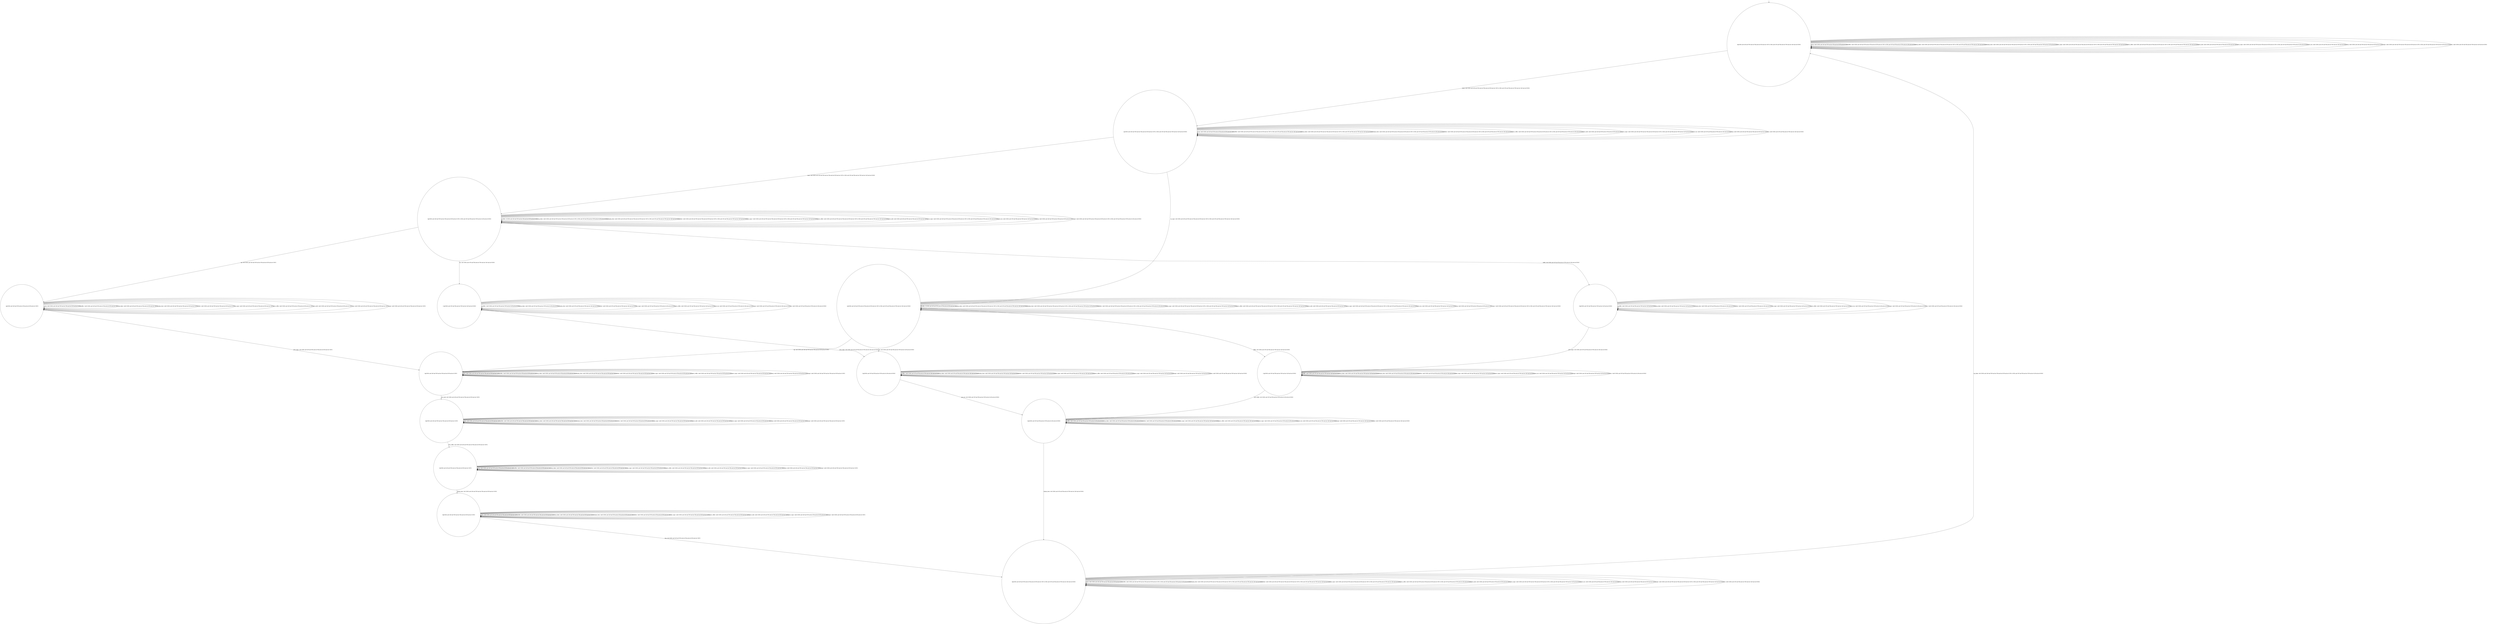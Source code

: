 digraph g {
	edge [lblstyle="above, sloped"];
	s0 [shape="circle" label="0@[((DOL and CAP and TON and not TEA and not EUR and not COF) or (DOL and COF and TEA and not TON and not CAP and not EUR))]"];
	s1 [shape="circle" label="1@[((DOL and CAP and TON and not TEA and not EUR and not COF) or (DOL and COF and TEA and not TON and not CAP and not EUR))]"];
	s2 [shape="circle" label="2@[((DOL and CAP and TON and not TEA and not EUR and not COF) or (DOL and COF and TEA and not TON and not CAP and not EUR))]"];
	s3 [shape="circle" label="3@[((DOL and CAP and TON and not TEA and not EUR and not COF) or (DOL and COF and TEA and not TON and not CAP and not EUR))]"];
	s4 [shape="circle" label="4@[((DOL and CAP and TON and not TEA and not EUR and not COF))]"];
	s5 [shape="circle" label="5@[((DOL and CAP and TON and not TEA and not EUR and not COF))]"];
	s6 [shape="circle" label="6@[((DOL and CAP and TON and not TEA and not EUR and not COF))]"];
	s7 [shape="circle" label="7@[((DOL and CAP and TON and not TEA and not EUR and not COF))]"];
	s8 [shape="circle" label="8@[((DOL and CAP and TON and not TEA and not EUR and not COF))]"];
	s9 [shape="circle" label="9@[((DOL and CAP and TON and not TEA and not EUR and not COF) or (DOL and COF and TEA and not TON and not CAP and not EUR))]"];
	s10 [shape="circle" label="10@[((DOL and COF and TEA and not TON and not CAP and not EUR))]"];
	s11 [shape="circle" label="11@[((DOL and COF and TEA and not TON and not CAP and not EUR))]"];
	s12 [shape="circle" label="12@[((DOL and COF and TEA and not TON and not CAP and not EUR))]"];
	s13 [shape="circle" label="13@[((DOL and COF and TEA and not TON and not CAP and not EUR))]"];
	s14 [shape="circle" label="14@[((DOL and COF and TEA and not TON and not CAP and not EUR))]"];
	s0 -> s0 [label="cap / nok() [((DOL and CAP and TON and not TEA and not EUR and not COF))]"];
	s0 -> s0 [label="coffee / nok() [((DOL and CAP and TON and not TEA and not EUR and not COF) or (DOL and COF and TEA and not TON and not CAP and not EUR))]"];
	s0 -> s0 [label="cup_taken / nok() [((DOL and CAP and TON and not TEA and not EUR and not COF) or (DOL and COF and TEA and not TON and not CAP and not EUR))]"];
	s0 -> s0 [label="display_done / nok() [((DOL and CAP and TON and not TEA and not EUR and not COF) or (DOL and COF and TEA and not TON and not CAP and not EUR))]"];
	s0 -> s1 [label="dollar / ok() [((DOL and CAP and TON and not TEA and not EUR and not COF) or (DOL and COF and TEA and not TON and not CAP and not EUR))]"];
	s0 -> s0 [label="no_sugar / nok() [((DOL and CAP and TON and not TEA and not EUR and not COF) or (DOL and COF and TEA and not TON and not CAP and not EUR))]"];
	s0 -> s0 [label="pour_coffee / nok() [((DOL and CAP and TON and not TEA and not EUR and not COF) or (DOL and COF and TEA and not TON and not CAP and not EUR))]"];
	s0 -> s0 [label="pour_milk / nok() [((DOL and CAP and TON and not TEA and not EUR and not COF))]"];
	s0 -> s0 [label="pour_sugar / nok() [((DOL and CAP and TON and not TEA and not EUR and not COF) or (DOL and COF and TEA and not TON and not CAP and not EUR))]"];
	s0 -> s0 [label="pour_tea / nok() [((DOL and COF and TEA and not TON and not CAP and not EUR))]"];
	s0 -> s0 [label="ring / nok() [((DOL and CAP and TON and not TEA and not EUR and not COF))]"];
	s0 -> s0 [label="sugar / nok() [((DOL and CAP and TON and not TEA and not EUR and not COF) or (DOL and COF and TEA and not TON and not CAP and not EUR))]"];
	s0 -> s0 [label="tea / nok() [((DOL and COF and TEA and not TON and not CAP and not EUR))]"];
	s1 -> s1 [label="cap / nok() [((DOL and CAP and TON and not TEA and not EUR and not COF))]"];
	s1 -> s1 [label="coffee / nok() [((DOL and CAP and TON and not TEA and not EUR and not COF) or (DOL and COF and TEA and not TON and not CAP and not EUR))]"];
	s1 -> s1 [label="cup_taken / nok() [((DOL and CAP and TON and not TEA and not EUR and not COF) or (DOL and COF and TEA and not TON and not CAP and not EUR))]"];
	s1 -> s1 [label="display_done / nok() [((DOL and CAP and TON and not TEA and not EUR and not COF) or (DOL and COF and TEA and not TON and not CAP and not EUR))]"];
	s1 -> s1 [label="dollar / nok() [((DOL and CAP and TON and not TEA and not EUR and not COF) or (DOL and COF and TEA and not TON and not CAP and not EUR))]"];
	s1 -> s2 [label="no_sugar / ok() [((DOL and CAP and TON and not TEA and not EUR and not COF) or (DOL and COF and TEA and not TON and not CAP and not EUR))]"];
	s1 -> s1 [label="pour_coffee / nok() [((DOL and CAP and TON and not TEA and not EUR and not COF) or (DOL and COF and TEA and not TON and not CAP and not EUR))]"];
	s1 -> s1 [label="pour_milk / nok() [((DOL and CAP and TON and not TEA and not EUR and not COF))]"];
	s1 -> s1 [label="pour_sugar / nok() [((DOL and CAP and TON and not TEA and not EUR and not COF) or (DOL and COF and TEA and not TON and not CAP and not EUR))]"];
	s1 -> s1 [label="pour_tea / nok() [((DOL and COF and TEA and not TON and not CAP and not EUR))]"];
	s1 -> s1 [label="ring / nok() [((DOL and CAP and TON and not TEA and not EUR and not COF))]"];
	s1 -> s3 [label="sugar / ok() [((DOL and CAP and TON and not TEA and not EUR and not COF) or (DOL and COF and TEA and not TON and not CAP and not EUR))]"];
	s1 -> s1 [label="tea / nok() [((DOL and COF and TEA and not TON and not CAP and not EUR))]"];
	s2 -> s5 [label="cap / ok() [((DOL and CAP and TON and not TEA and not EUR and not COF))]"];
	s2 -> s12 [label="coffee / ok() [((DOL and COF and TEA and not TON and not CAP and not EUR))]"];
	s2 -> s2 [label="coffee / Ω [((DOL and CAP and TON and not TEA and not EUR and not COF))]"];
	s2 -> s2 [label="cup_taken / nok() [((DOL and CAP and TON and not TEA and not EUR and not COF) or (DOL and COF and TEA and not TON and not CAP and not EUR))]"];
	s2 -> s2 [label="display_done / nok() [((DOL and CAP and TON and not TEA and not EUR and not COF) or (DOL and COF and TEA and not TON and not CAP and not EUR))]"];
	s2 -> s2 [label="dollar / nok() [((DOL and CAP and TON and not TEA and not EUR and not COF) or (DOL and COF and TEA and not TON and not CAP and not EUR))]"];
	s2 -> s2 [label="no_sugar / nok() [((DOL and CAP and TON and not TEA and not EUR and not COF) or (DOL and COF and TEA and not TON and not CAP and not EUR))]"];
	s2 -> s2 [label="pour_coffee / nok() [((DOL and CAP and TON and not TEA and not EUR and not COF) or (DOL and COF and TEA and not TON and not CAP and not EUR))]"];
	s2 -> s2 [label="pour_milk / nok() [((DOL and CAP and TON and not TEA and not EUR and not COF))]"];
	s2 -> s2 [label="pour_sugar / nok() [((DOL and CAP and TON and not TEA and not EUR and not COF) or (DOL and COF and TEA and not TON and not CAP and not EUR))]"];
	s2 -> s2 [label="pour_tea / nok() [((DOL and COF and TEA and not TON and not CAP and not EUR))]"];
	s2 -> s2 [label="ring / nok() [((DOL and CAP and TON and not TEA and not EUR and not COF))]"];
	s2 -> s2 [label="sugar / void() [((DOL and CAP and TON and not TEA and not EUR and not COF) or (DOL and COF and TEA and not TON and not CAP and not EUR))]"];
	s2 -> s13 [label="tea / ok() [((DOL and COF and TEA and not TON and not CAP and not EUR))]"];
	s3 -> s4 [label="cap / ok() [((DOL and CAP and TON and not TEA and not EUR and not COF))]"];
	s3 -> s3 [label="coffee / Ω [((DOL and CAP and TON and not TEA and not EUR and not COF))]"];
	s3 -> s10 [label="coffee / ok() [((DOL and COF and TEA and not TON and not CAP and not EUR))]"];
	s3 -> s3 [label="cup_taken / nok() [((DOL and CAP and TON and not TEA and not EUR and not COF) or (DOL and COF and TEA and not TON and not CAP and not EUR))]"];
	s3 -> s3 [label="display_done / nok() [((DOL and CAP and TON and not TEA and not EUR and not COF) or (DOL and COF and TEA and not TON and not CAP and not EUR))]"];
	s3 -> s3 [label="dollar / nok() [((DOL and CAP and TON and not TEA and not EUR and not COF) or (DOL and COF and TEA and not TON and not CAP and not EUR))]"];
	s3 -> s3 [label="no_sugar / void() [((DOL and CAP and TON and not TEA and not EUR and not COF) or (DOL and COF and TEA and not TON and not CAP and not EUR))]"];
	s3 -> s3 [label="pour_coffee / nok() [((DOL and CAP and TON and not TEA and not EUR and not COF) or (DOL and COF and TEA and not TON and not CAP and not EUR))]"];
	s3 -> s3 [label="pour_milk / nok() [((DOL and CAP and TON and not TEA and not EUR and not COF))]"];
	s3 -> s3 [label="pour_sugar / nok() [((DOL and CAP and TON and not TEA and not EUR and not COF) or (DOL and COF and TEA and not TON and not CAP and not EUR))]"];
	s3 -> s3 [label="pour_tea / nok() [((DOL and COF and TEA and not TON and not CAP and not EUR))]"];
	s3 -> s3 [label="ring / nok() [((DOL and CAP and TON and not TEA and not EUR and not COF))]"];
	s3 -> s3 [label="sugar / nok() [((DOL and CAP and TON and not TEA and not EUR and not COF) or (DOL and COF and TEA and not TON and not CAP and not EUR))]"];
	s3 -> s11 [label="tea / ok() [((DOL and COF and TEA and not TON and not CAP and not EUR))]"];
	s4 -> s4 [label="cap / nok() [((DOL and CAP and TON and not TEA and not EUR and not COF))]"];
	s4 -> s4 [label="coffee / void() [((DOL and CAP and TON and not TEA and not EUR and not COF))]"];
	s4 -> s4 [label="cup_taken / nok() [((DOL and CAP and TON and not TEA and not EUR and not COF))]"];
	s4 -> s4 [label="display_done / nok() [((DOL and CAP and TON and not TEA and not EUR and not COF))]"];
	s4 -> s4 [label="dollar / nok() [((DOL and CAP and TON and not TEA and not EUR and not COF))]"];
	s4 -> s4 [label="no_sugar / nok() [((DOL and CAP and TON and not TEA and not EUR and not COF))]"];
	s4 -> s4 [label="pour_coffee / nok() [((DOL and CAP and TON and not TEA and not EUR and not COF))]"];
	s4 -> s4 [label="pour_milk / nok() [((DOL and CAP and TON and not TEA and not EUR and not COF))]"];
	s4 -> s5 [label="pour_sugar / ok() [((DOL and CAP and TON and not TEA and not EUR and not COF))]"];
	s4 -> s4 [label="ring / nok() [((DOL and CAP and TON and not TEA and not EUR and not COF))]"];
	s4 -> s4 [label="sugar / nok() [((DOL and CAP and TON and not TEA and not EUR and not COF))]"];
	s5 -> s5 [label="cap / nok() [((DOL and CAP and TON and not TEA and not EUR and not COF))]"];
	s5 -> s5 [label="coffee / void() [((DOL and CAP and TON and not TEA and not EUR and not COF))]"];
	s5 -> s5 [label="cup_taken / nok() [((DOL and CAP and TON and not TEA and not EUR and not COF))]"];
	s5 -> s5 [label="display_done / nok() [((DOL and CAP and TON and not TEA and not EUR and not COF))]"];
	s5 -> s5 [label="dollar / nok() [((DOL and CAP and TON and not TEA and not EUR and not COF))]"];
	s5 -> s5 [label="no_sugar / nok() [((DOL and CAP and TON and not TEA and not EUR and not COF))]"];
	s5 -> s5 [label="pour_coffee / nok() [((DOL and CAP and TON and not TEA and not EUR and not COF))]"];
	s5 -> s6 [label="pour_milk / ok() [((DOL and CAP and TON and not TEA and not EUR and not COF))]"];
	s5 -> s5 [label="pour_sugar / nok() [((DOL and CAP and TON and not TEA and not EUR and not COF))]"];
	s5 -> s5 [label="ring / nok() [((DOL and CAP and TON and not TEA and not EUR and not COF))]"];
	s5 -> s5 [label="sugar / nok() [((DOL and CAP and TON and not TEA and not EUR and not COF))]"];
	s6 -> s6 [label="cap / nok() [((DOL and CAP and TON and not TEA and not EUR and not COF))]"];
	s6 -> s6 [label="coffee / nok() [((DOL and CAP and TON and not TEA and not EUR and not COF))]"];
	s6 -> s6 [label="cup_taken / nok() [((DOL and CAP and TON and not TEA and not EUR and not COF))]"];
	s6 -> s6 [label="display_done / nok() [((DOL and CAP and TON and not TEA and not EUR and not COF))]"];
	s6 -> s6 [label="dollar / nok() [((DOL and CAP and TON and not TEA and not EUR and not COF))]"];
	s6 -> s6 [label="no_sugar / nok() [((DOL and CAP and TON and not TEA and not EUR and not COF))]"];
	s6 -> s7 [label="pour_coffee / ok() [((DOL and CAP and TON and not TEA and not EUR and not COF))]"];
	s6 -> s6 [label="pour_milk / nok() [((DOL and CAP and TON and not TEA and not EUR and not COF))]"];
	s6 -> s6 [label="pour_sugar / nok() [((DOL and CAP and TON and not TEA and not EUR and not COF))]"];
	s6 -> s6 [label="ring / nok() [((DOL and CAP and TON and not TEA and not EUR and not COF))]"];
	s6 -> s6 [label="sugar / nok() [((DOL and CAP and TON and not TEA and not EUR and not COF))]"];
	s7 -> s7 [label="cap / nok() [((DOL and CAP and TON and not TEA and not EUR and not COF))]"];
	s7 -> s7 [label="coffee / nok() [((DOL and CAP and TON and not TEA and not EUR and not COF))]"];
	s7 -> s7 [label="cup_taken / nok() [((DOL and CAP and TON and not TEA and not EUR and not COF))]"];
	s7 -> s8 [label="display_done / ok() [((DOL and CAP and TON and not TEA and not EUR and not COF))]"];
	s7 -> s7 [label="dollar / nok() [((DOL and CAP and TON and not TEA and not EUR and not COF))]"];
	s7 -> s7 [label="no_sugar / nok() [((DOL and CAP and TON and not TEA and not EUR and not COF))]"];
	s7 -> s7 [label="pour_coffee / nok() [((DOL and CAP and TON and not TEA and not EUR and not COF))]"];
	s7 -> s7 [label="pour_milk / nok() [((DOL and CAP and TON and not TEA and not EUR and not COF))]"];
	s7 -> s7 [label="pour_sugar / nok() [((DOL and CAP and TON and not TEA and not EUR and not COF))]"];
	s7 -> s7 [label="ring / nok() [((DOL and CAP and TON and not TEA and not EUR and not COF))]"];
	s7 -> s7 [label="sugar / nok() [((DOL and CAP and TON and not TEA and not EUR and not COF))]"];
	s8 -> s8 [label="cap / nok() [((DOL and CAP and TON and not TEA and not EUR and not COF))]"];
	s8 -> s8 [label="coffee / nok() [((DOL and CAP and TON and not TEA and not EUR and not COF))]"];
	s8 -> s8 [label="cup_taken / nok() [((DOL and CAP and TON and not TEA and not EUR and not COF))]"];
	s8 -> s8 [label="display_done / nok() [((DOL and CAP and TON and not TEA and not EUR and not COF))]"];
	s8 -> s8 [label="dollar / nok() [((DOL and CAP and TON and not TEA and not EUR and not COF))]"];
	s8 -> s8 [label="no_sugar / nok() [((DOL and CAP and TON and not TEA and not EUR and not COF))]"];
	s8 -> s8 [label="pour_coffee / nok() [((DOL and CAP and TON and not TEA and not EUR and not COF))]"];
	s8 -> s8 [label="pour_milk / nok() [((DOL and CAP and TON and not TEA and not EUR and not COF))]"];
	s8 -> s8 [label="pour_sugar / nok() [((DOL and CAP and TON and not TEA and not EUR and not COF))]"];
	s8 -> s9 [label="ring / ok() [((DOL and CAP and TON and not TEA and not EUR and not COF))]"];
	s8 -> s8 [label="sugar / nok() [((DOL and CAP and TON and not TEA and not EUR and not COF))]"];
	s9 -> s9 [label="cap / nok() [((DOL and CAP and TON and not TEA and not EUR and not COF))]"];
	s9 -> s9 [label="coffee / nok() [((DOL and CAP and TON and not TEA and not EUR and not COF) or (DOL and COF and TEA and not TON and not CAP and not EUR))]"];
	s9 -> s0 [label="cup_taken / ok() [((DOL and CAP and TON and not TEA and not EUR and not COF) or (DOL and COF and TEA and not TON and not CAP and not EUR))]"];
	s9 -> s9 [label="display_done / nok() [((DOL and CAP and TON and not TEA and not EUR and not COF) or (DOL and COF and TEA and not TON and not CAP and not EUR))]"];
	s9 -> s9 [label="dollar / nok() [((DOL and CAP and TON and not TEA and not EUR and not COF) or (DOL and COF and TEA and not TON and not CAP and not EUR))]"];
	s9 -> s9 [label="no_sugar / nok() [((DOL and CAP and TON and not TEA and not EUR and not COF) or (DOL and COF and TEA and not TON and not CAP and not EUR))]"];
	s9 -> s9 [label="pour_coffee / nok() [((DOL and CAP and TON and not TEA and not EUR and not COF) or (DOL and COF and TEA and not TON and not CAP and not EUR))]"];
	s9 -> s9 [label="pour_milk / nok() [((DOL and CAP and TON and not TEA and not EUR and not COF))]"];
	s9 -> s9 [label="pour_sugar / nok() [((DOL and CAP and TON and not TEA and not EUR and not COF) or (DOL and COF and TEA and not TON and not CAP and not EUR))]"];
	s9 -> s9 [label="pour_tea / nok() [((DOL and COF and TEA and not TON and not CAP and not EUR))]"];
	s9 -> s9 [label="ring / nok() [((DOL and CAP and TON and not TEA and not EUR and not COF))]"];
	s9 -> s9 [label="sugar / nok() [((DOL and CAP and TON and not TEA and not EUR and not COF) or (DOL and COF and TEA and not TON and not CAP and not EUR))]"];
	s9 -> s9 [label="tea / nok() [((DOL and COF and TEA and not TON and not CAP and not EUR))]"];
	s10 -> s10 [label="coffee / nok() [((DOL and COF and TEA and not TON and not CAP and not EUR))]"];
	s10 -> s10 [label="cup_taken / nok() [((DOL and COF and TEA and not TON and not CAP and not EUR))]"];
	s10 -> s10 [label="display_done / nok() [((DOL and COF and TEA and not TON and not CAP and not EUR))]"];
	s10 -> s10 [label="dollar / nok() [((DOL and COF and TEA and not TON and not CAP and not EUR))]"];
	s10 -> s10 [label="no_sugar / nok() [((DOL and COF and TEA and not TON and not CAP and not EUR))]"];
	s10 -> s10 [label="pour_coffee / nok() [((DOL and COF and TEA and not TON and not CAP and not EUR))]"];
	s10 -> s12 [label="pour_sugar / ok() [((DOL and COF and TEA and not TON and not CAP and not EUR))]"];
	s10 -> s10 [label="pour_tea / nok() [((DOL and COF and TEA and not TON and not CAP and not EUR))]"];
	s10 -> s10 [label="sugar / nok() [((DOL and COF and TEA and not TON and not CAP and not EUR))]"];
	s10 -> s10 [label="tea / void() [((DOL and COF and TEA and not TON and not CAP and not EUR))]"];
	s11 -> s11 [label="coffee / void() [((DOL and COF and TEA and not TON and not CAP and not EUR))]"];
	s11 -> s11 [label="cup_taken / nok() [((DOL and COF and TEA and not TON and not CAP and not EUR))]"];
	s11 -> s11 [label="display_done / nok() [((DOL and COF and TEA and not TON and not CAP and not EUR))]"];
	s11 -> s11 [label="dollar / nok() [((DOL and COF and TEA and not TON and not CAP and not EUR))]"];
	s11 -> s11 [label="no_sugar / nok() [((DOL and COF and TEA and not TON and not CAP and not EUR))]"];
	s11 -> s11 [label="pour_coffee / nok() [((DOL and COF and TEA and not TON and not CAP and not EUR))]"];
	s11 -> s13 [label="pour_sugar / ok() [((DOL and COF and TEA and not TON and not CAP and not EUR))]"];
	s11 -> s11 [label="pour_tea / nok() [((DOL and COF and TEA and not TON and not CAP and not EUR))]"];
	s11 -> s11 [label="sugar / nok() [((DOL and COF and TEA and not TON and not CAP and not EUR))]"];
	s11 -> s11 [label="tea / nok() [((DOL and COF and TEA and not TON and not CAP and not EUR))]"];
	s12 -> s12 [label="coffee / nok() [((DOL and COF and TEA and not TON and not CAP and not EUR))]"];
	s12 -> s12 [label="cup_taken / nok() [((DOL and COF and TEA and not TON and not CAP and not EUR))]"];
	s12 -> s12 [label="display_done / nok() [((DOL and COF and TEA and not TON and not CAP and not EUR))]"];
	s12 -> s12 [label="dollar / nok() [((DOL and COF and TEA and not TON and not CAP and not EUR))]"];
	s12 -> s12 [label="no_sugar / nok() [((DOL and COF and TEA and not TON and not CAP and not EUR))]"];
	s12 -> s14 [label="pour_coffee / ok() [((DOL and COF and TEA and not TON and not CAP and not EUR))]"];
	s12 -> s12 [label="pour_sugar / nok() [((DOL and COF and TEA and not TON and not CAP and not EUR))]"];
	s12 -> s12 [label="pour_tea / nok() [((DOL and COF and TEA and not TON and not CAP and not EUR))]"];
	s12 -> s12 [label="sugar / nok() [((DOL and COF and TEA and not TON and not CAP and not EUR))]"];
	s12 -> s12 [label="tea / void() [((DOL and COF and TEA and not TON and not CAP and not EUR))]"];
	s13 -> s13 [label="coffee / void() [((DOL and COF and TEA and not TON and not CAP and not EUR))]"];
	s13 -> s13 [label="cup_taken / nok() [((DOL and COF and TEA and not TON and not CAP and not EUR))]"];
	s13 -> s13 [label="display_done / nok() [((DOL and COF and TEA and not TON and not CAP and not EUR))]"];
	s13 -> s13 [label="dollar / nok() [((DOL and COF and TEA and not TON and not CAP and not EUR))]"];
	s13 -> s13 [label="no_sugar / nok() [((DOL and COF and TEA and not TON and not CAP and not EUR))]"];
	s13 -> s13 [label="pour_coffee / nok() [((DOL and COF and TEA and not TON and not CAP and not EUR))]"];
	s13 -> s13 [label="pour_sugar / nok() [((DOL and COF and TEA and not TON and not CAP and not EUR))]"];
	s13 -> s14 [label="pour_tea / ok() [((DOL and COF and TEA and not TON and not CAP and not EUR))]"];
	s13 -> s13 [label="sugar / nok() [((DOL and COF and TEA and not TON and not CAP and not EUR))]"];
	s13 -> s13 [label="tea / nok() [((DOL and COF and TEA and not TON and not CAP and not EUR))]"];
	s14 -> s14 [label="coffee / nok() [((DOL and COF and TEA and not TON and not CAP and not EUR))]"];
	s14 -> s14 [label="cup_taken / nok() [((DOL and COF and TEA and not TON and not CAP and not EUR))]"];
	s14 -> s9 [label="display_done / ok() [((DOL and COF and TEA and not TON and not CAP and not EUR))]"];
	s14 -> s14 [label="dollar / nok() [((DOL and COF and TEA and not TON and not CAP and not EUR))]"];
	s14 -> s14 [label="no_sugar / nok() [((DOL and COF and TEA and not TON and not CAP and not EUR))]"];
	s14 -> s14 [label="pour_coffee / nok() [((DOL and COF and TEA and not TON and not CAP and not EUR))]"];
	s14 -> s14 [label="pour_sugar / nok() [((DOL and COF and TEA and not TON and not CAP and not EUR))]"];
	s14 -> s14 [label="pour_tea / nok() [((DOL and COF and TEA and not TON and not CAP and not EUR))]"];
	s14 -> s14 [label="sugar / nok() [((DOL and COF and TEA and not TON and not CAP and not EUR))]"];
	s14 -> s14 [label="tea / nok() [((DOL and COF and TEA and not TON and not CAP and not EUR))]"];
	__start0 [label="" shape="none" width="0" height="0"];
	__start0 -> s0;
}
